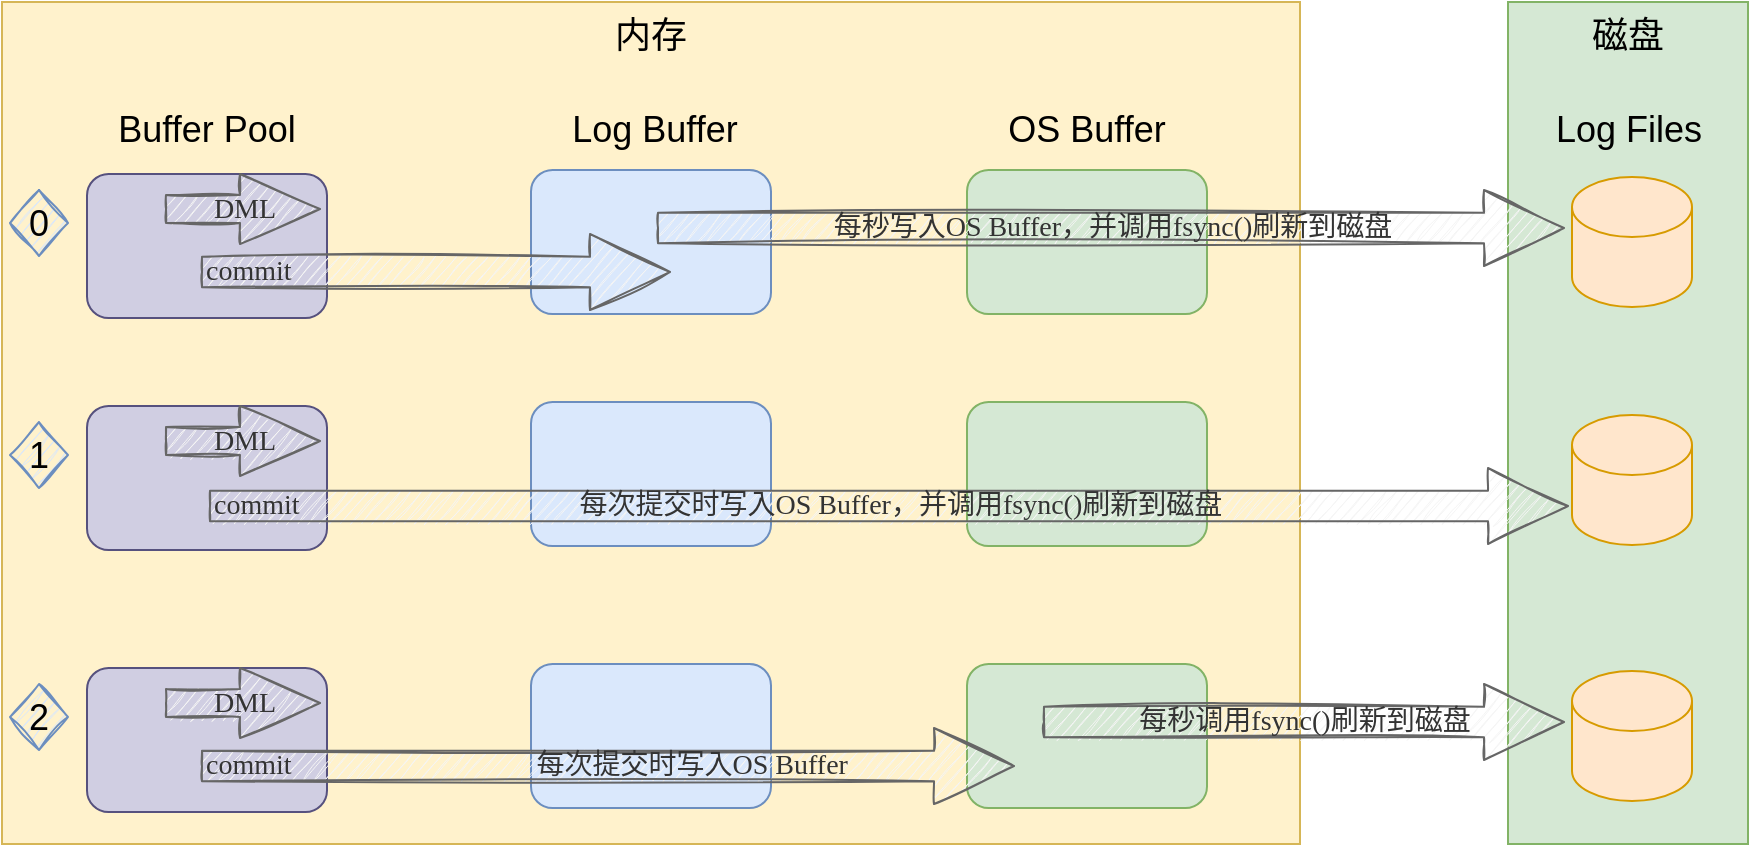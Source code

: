 <mxfile version="14.1.8" type="device"><diagram id="c_w6TL59gB71PnRi3wq2" name="第 1 页"><mxGraphModel dx="2249" dy="823" grid="0" gridSize="10" guides="1" tooltips="1" connect="1" arrows="1" fold="1" page="1" pageScale="1" pageWidth="827" pageHeight="1169" math="0" shadow="0"><root><mxCell id="0"/><mxCell id="1" parent="0"/><mxCell id="UXAQVtmqAag1lXRcuFVE-1" value="内存" style="rounded=0;whiteSpace=wrap;html=1;fillColor=#fff2cc;strokeColor=#d6b656;glass=0;shadow=0;sketch=0;verticalAlign=top;fontSize=18;" vertex="1" parent="1"><mxGeometry x="-93" y="153" width="649" height="421" as="geometry"/></mxCell><mxCell id="UXAQVtmqAag1lXRcuFVE-2" value="磁盘" style="rounded=0;whiteSpace=wrap;html=1;shadow=0;glass=0;sketch=0;fontSize=18;fillColor=#d5e8d4;strokeColor=#82b366;verticalAlign=top;" vertex="1" parent="1"><mxGeometry x="660" y="153" width="120" height="421" as="geometry"/></mxCell><mxCell id="UXAQVtmqAag1lXRcuFVE-3" value="" style="rounded=1;whiteSpace=wrap;html=1;shadow=0;glass=0;sketch=0;fontSize=18;fillColor=#d0cee2;strokeColor=#56517e;" vertex="1" parent="1"><mxGeometry x="-50.5" y="239" width="120" height="72" as="geometry"/></mxCell><mxCell id="UXAQVtmqAag1lXRcuFVE-4" value="Buffer Pool" style="text;html=1;strokeColor=none;fillColor=none;align=center;verticalAlign=middle;whiteSpace=wrap;rounded=0;shadow=0;glass=0;sketch=0;fontSize=18;" vertex="1" parent="1"><mxGeometry x="-37" y="207" width="93" height="20" as="geometry"/></mxCell><mxCell id="UXAQVtmqAag1lXRcuFVE-5" value="Log Buffer" style="text;html=1;strokeColor=none;fillColor=none;align=center;verticalAlign=middle;whiteSpace=wrap;rounded=0;shadow=0;glass=0;sketch=0;fontSize=18;" vertex="1" parent="1"><mxGeometry x="187" y="207" width="93" height="20" as="geometry"/></mxCell><mxCell id="UXAQVtmqAag1lXRcuFVE-6" value="OS Buffer" style="text;html=1;strokeColor=none;fillColor=none;align=center;verticalAlign=middle;whiteSpace=wrap;rounded=0;shadow=0;glass=0;sketch=0;fontSize=18;" vertex="1" parent="1"><mxGeometry x="403" y="207" width="93" height="20" as="geometry"/></mxCell><mxCell id="UXAQVtmqAag1lXRcuFVE-7" value="0" style="rhombus;whiteSpace=wrap;html=1;rounded=0;shadow=0;glass=0;sketch=1;fontSize=18;fillColor=#dae8fc;strokeColor=#6c8ebf;" vertex="1" parent="1"><mxGeometry x="-89" y="247" width="29" height="33" as="geometry"/></mxCell><mxCell id="UXAQVtmqAag1lXRcuFVE-8" value="DML" style="html=1;shadow=0;dashed=0;align=center;verticalAlign=middle;shape=mxgraph.arrows2.arrow;dy=0.6;dx=40;notch=0;rounded=0;glass=0;sketch=1;fontSize=14;fillColor=#f5f5f5;strokeColor=#666666;fontFamily=Comic Sans MS;fontColor=#333333;" vertex="1" parent="1"><mxGeometry x="-11" y="239" width="77" height="35" as="geometry"/></mxCell><mxCell id="UXAQVtmqAag1lXRcuFVE-11" value="" style="rounded=1;whiteSpace=wrap;html=1;shadow=0;glass=0;sketch=0;fontSize=18;fillColor=#dae8fc;strokeColor=#6c8ebf;" vertex="1" parent="1"><mxGeometry x="171.5" y="237" width="120" height="72" as="geometry"/></mxCell><mxCell id="UXAQVtmqAag1lXRcuFVE-12" value="" style="rounded=1;whiteSpace=wrap;html=1;shadow=0;glass=0;sketch=0;fontSize=18;fillColor=#d5e8d4;strokeColor=#82b366;" vertex="1" parent="1"><mxGeometry x="389.5" y="237" width="120" height="72" as="geometry"/></mxCell><mxCell id="UXAQVtmqAag1lXRcuFVE-13" value="commit" style="html=1;shadow=0;dashed=0;align=left;verticalAlign=middle;shape=mxgraph.arrows2.arrow;dy=0.6;dx=40;notch=0;rounded=0;glass=0;sketch=1;fontSize=14;fillColor=#f5f5f5;strokeColor=#666666;fontFamily=Comic Sans MS;fontColor=#333333;" vertex="1" parent="1"><mxGeometry x="7" y="269" width="234" height="38" as="geometry"/></mxCell><mxCell id="UXAQVtmqAag1lXRcuFVE-14" value="Log Files" style="text;html=1;strokeColor=none;fillColor=none;align=center;verticalAlign=middle;whiteSpace=wrap;rounded=0;shadow=0;glass=0;sketch=0;fontSize=18;" vertex="1" parent="1"><mxGeometry x="673.5" y="207" width="93" height="20" as="geometry"/></mxCell><mxCell id="UXAQVtmqAag1lXRcuFVE-15" value="" style="shape=cylinder3;whiteSpace=wrap;html=1;boundedLbl=1;backgroundOutline=1;size=15;rounded=0;shadow=0;glass=0;sketch=0;fontFamily=Comic Sans MS;fontSize=14;fillColor=#ffe6cc;strokeColor=#d79b00;" vertex="1" parent="1"><mxGeometry x="692" y="240.5" width="60" height="65" as="geometry"/></mxCell><mxCell id="UXAQVtmqAag1lXRcuFVE-16" value="每秒写入OS Buffer，并调用fsync()刷新到磁盘" style="html=1;shadow=0;dashed=0;align=center;verticalAlign=middle;shape=mxgraph.arrows2.arrow;dy=0.6;dx=40;notch=0;rounded=0;glass=0;sketch=1;fontSize=14;fillColor=#f5f5f5;strokeColor=#666666;fontFamily=Comic Sans MS;fontColor=#333333;" vertex="1" parent="1"><mxGeometry x="235" y="247" width="453" height="38" as="geometry"/></mxCell><mxCell id="UXAQVtmqAag1lXRcuFVE-17" value="" style="rounded=1;whiteSpace=wrap;html=1;shadow=0;glass=0;sketch=0;fontSize=18;fillColor=#d0cee2;strokeColor=#56517e;" vertex="1" parent="1"><mxGeometry x="-50.5" y="355" width="120" height="72" as="geometry"/></mxCell><mxCell id="UXAQVtmqAag1lXRcuFVE-18" value="1" style="rhombus;whiteSpace=wrap;html=1;rounded=0;shadow=0;glass=0;sketch=1;fontSize=18;fillColor=#dae8fc;strokeColor=#6c8ebf;" vertex="1" parent="1"><mxGeometry x="-89" y="363" width="29" height="33" as="geometry"/></mxCell><mxCell id="UXAQVtmqAag1lXRcuFVE-19" value="DML" style="html=1;shadow=0;dashed=0;align=center;verticalAlign=middle;shape=mxgraph.arrows2.arrow;dy=0.6;dx=40;notch=0;rounded=0;glass=0;sketch=1;fontSize=14;fillColor=#f5f5f5;strokeColor=#666666;fontFamily=Comic Sans MS;fontColor=#333333;" vertex="1" parent="1"><mxGeometry x="-11" y="355" width="77" height="35" as="geometry"/></mxCell><mxCell id="UXAQVtmqAag1lXRcuFVE-20" value="" style="rounded=1;whiteSpace=wrap;html=1;shadow=0;glass=0;sketch=0;fontSize=18;fillColor=#dae8fc;strokeColor=#6c8ebf;" vertex="1" parent="1"><mxGeometry x="171.5" y="353" width="120" height="72" as="geometry"/></mxCell><mxCell id="UXAQVtmqAag1lXRcuFVE-21" value="" style="rounded=1;whiteSpace=wrap;html=1;shadow=0;glass=0;sketch=0;fontSize=18;fillColor=#d5e8d4;strokeColor=#82b366;" vertex="1" parent="1"><mxGeometry x="389.5" y="353" width="120" height="72" as="geometry"/></mxCell><mxCell id="UXAQVtmqAag1lXRcuFVE-23" value="" style="shape=cylinder3;whiteSpace=wrap;html=1;boundedLbl=1;backgroundOutline=1;size=15;rounded=0;shadow=0;glass=0;sketch=0;fontFamily=Comic Sans MS;fontSize=14;fillColor=#ffe6cc;strokeColor=#d79b00;" vertex="1" parent="1"><mxGeometry x="692" y="359.5" width="60" height="65" as="geometry"/></mxCell><mxCell id="UXAQVtmqAag1lXRcuFVE-24" value="commit&amp;nbsp; &amp;nbsp; &amp;nbsp; &amp;nbsp; &amp;nbsp; &amp;nbsp; &amp;nbsp; &amp;nbsp; &amp;nbsp; &amp;nbsp; &amp;nbsp; &amp;nbsp; &amp;nbsp; &amp;nbsp; &amp;nbsp; &amp;nbsp; &amp;nbsp; &amp;nbsp; &amp;nbsp; &amp;nbsp; 每次提交时写入OS Buffer，并调用fsync()刷新到磁盘" style="html=1;shadow=0;dashed=0;align=left;verticalAlign=middle;shape=mxgraph.arrows2.arrow;dy=0.6;dx=40;notch=0;rounded=0;glass=0;sketch=1;fontSize=14;fillColor=#f5f5f5;strokeColor=#666666;fontFamily=Comic Sans MS;fontColor=#333333;" vertex="1" parent="1"><mxGeometry x="11" y="386" width="679" height="38" as="geometry"/></mxCell><mxCell id="UXAQVtmqAag1lXRcuFVE-26" value="" style="rounded=1;whiteSpace=wrap;html=1;shadow=0;glass=0;sketch=0;fontSize=18;fillColor=#d0cee2;strokeColor=#56517e;" vertex="1" parent="1"><mxGeometry x="-50.5" y="486" width="120" height="72" as="geometry"/></mxCell><mxCell id="UXAQVtmqAag1lXRcuFVE-27" value="2" style="rhombus;whiteSpace=wrap;html=1;rounded=0;shadow=0;glass=0;sketch=1;fontSize=18;fillColor=#dae8fc;strokeColor=#6c8ebf;" vertex="1" parent="1"><mxGeometry x="-89" y="494" width="29" height="33" as="geometry"/></mxCell><mxCell id="UXAQVtmqAag1lXRcuFVE-28" value="DML" style="html=1;shadow=0;dashed=0;align=center;verticalAlign=middle;shape=mxgraph.arrows2.arrow;dy=0.6;dx=40;notch=0;rounded=0;glass=0;sketch=1;fontSize=14;fillColor=#f5f5f5;strokeColor=#666666;fontFamily=Comic Sans MS;fontColor=#333333;" vertex="1" parent="1"><mxGeometry x="-11" y="486" width="77" height="35" as="geometry"/></mxCell><mxCell id="UXAQVtmqAag1lXRcuFVE-29" value="" style="rounded=1;whiteSpace=wrap;html=1;shadow=0;glass=0;sketch=0;fontSize=18;fillColor=#dae8fc;strokeColor=#6c8ebf;" vertex="1" parent="1"><mxGeometry x="171.5" y="484" width="120" height="72" as="geometry"/></mxCell><mxCell id="UXAQVtmqAag1lXRcuFVE-30" value="" style="rounded=1;whiteSpace=wrap;html=1;shadow=0;glass=0;sketch=0;fontSize=18;fillColor=#d5e8d4;strokeColor=#82b366;" vertex="1" parent="1"><mxGeometry x="389.5" y="484" width="120" height="72" as="geometry"/></mxCell><mxCell id="UXAQVtmqAag1lXRcuFVE-31" value="commit&amp;nbsp; &amp;nbsp; &amp;nbsp; &amp;nbsp; &amp;nbsp; &amp;nbsp; &amp;nbsp; &amp;nbsp; &amp;nbsp; &amp;nbsp; &amp;nbsp; &amp;nbsp; &amp;nbsp; &amp;nbsp; &amp;nbsp; &amp;nbsp; &amp;nbsp; &amp;nbsp;每次提交时写入OS Buffer" style="html=1;shadow=0;dashed=0;align=left;verticalAlign=middle;shape=mxgraph.arrows2.arrow;dy=0.6;dx=40;notch=0;rounded=0;glass=0;sketch=1;fontSize=14;fillColor=#f5f5f5;strokeColor=#666666;fontFamily=Comic Sans MS;fontColor=#333333;" vertex="1" parent="1"><mxGeometry x="7" y="516" width="406" height="38" as="geometry"/></mxCell><mxCell id="UXAQVtmqAag1lXRcuFVE-32" value="" style="shape=cylinder3;whiteSpace=wrap;html=1;boundedLbl=1;backgroundOutline=1;size=15;rounded=0;shadow=0;glass=0;sketch=0;fontFamily=Comic Sans MS;fontSize=14;fillColor=#ffe6cc;strokeColor=#d79b00;" vertex="1" parent="1"><mxGeometry x="692" y="487.5" width="60" height="65" as="geometry"/></mxCell><mxCell id="UXAQVtmqAag1lXRcuFVE-33" value="每秒调用fsync()刷新到磁盘" style="html=1;shadow=0;dashed=0;align=center;verticalAlign=middle;shape=mxgraph.arrows2.arrow;dy=0.6;dx=40;notch=0;rounded=0;glass=0;sketch=1;fontSize=14;fillColor=#f5f5f5;strokeColor=#666666;fontFamily=Comic Sans MS;fontColor=#333333;" vertex="1" parent="1"><mxGeometry x="428" y="494" width="260" height="38" as="geometry"/></mxCell></root></mxGraphModel></diagram></mxfile>